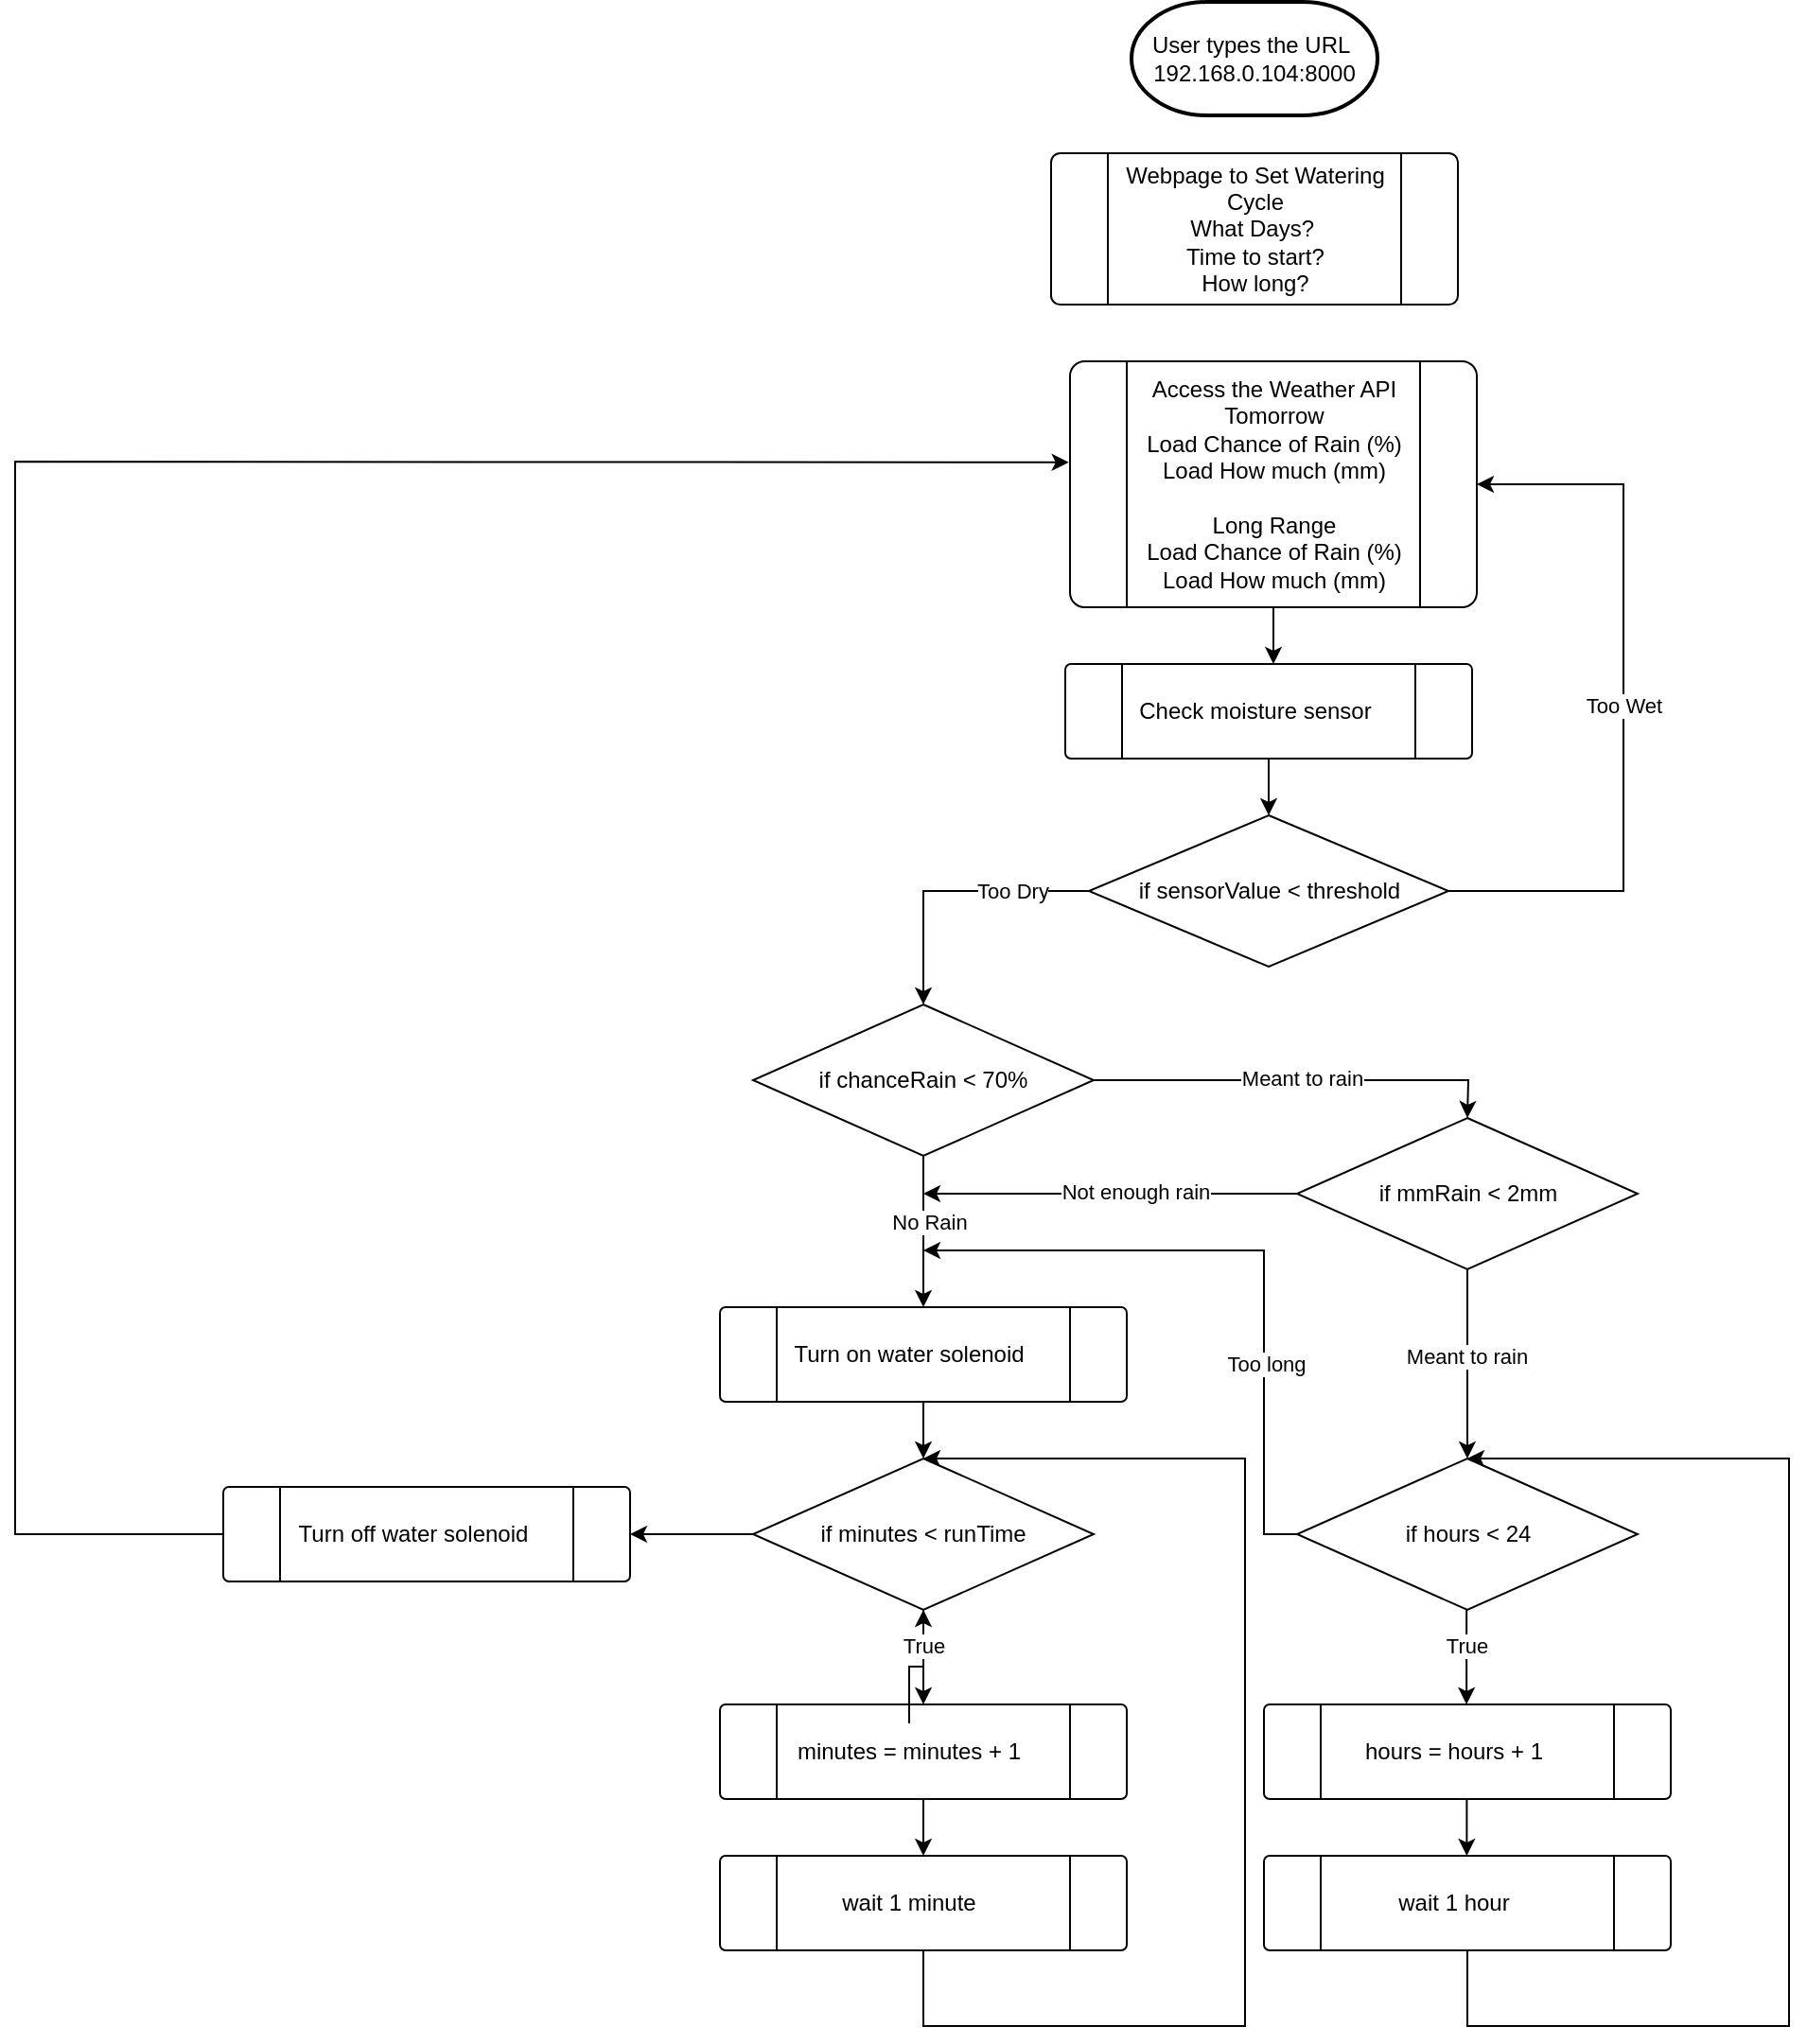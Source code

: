 <mxfile version="24.7.7">
  <diagram name="Page-1" id="6ULIpakHsoLKxna_fnID">
    <mxGraphModel dx="2687" dy="951" grid="1" gridSize="10" guides="1" tooltips="1" connect="1" arrows="1" fold="1" page="1" pageScale="1" pageWidth="850" pageHeight="1100" math="0" shadow="0">
      <root>
        <mxCell id="0" />
        <mxCell id="1" parent="0" />
        <mxCell id="3KwGl_DgkvQ3R0QmnAbl-1" value="User types the&amp;nbsp;&lt;span style=&quot;background-color: initial;&quot;&gt;URL&amp;nbsp;&lt;/span&gt;&lt;div&gt;192.168.0.104:8000&lt;/div&gt;" style="strokeWidth=2;html=1;shape=mxgraph.flowchart.terminator;whiteSpace=wrap;" vertex="1" parent="1">
          <mxGeometry x="370" y="290" width="130" height="60" as="geometry" />
        </mxCell>
        <mxCell id="3KwGl_DgkvQ3R0QmnAbl-2" value="" style="verticalLabelPosition=bottom;verticalAlign=top;html=1;shape=process;whiteSpace=wrap;rounded=1;size=0.14;arcSize=6;" vertex="1" parent="1">
          <mxGeometry x="327.5" y="370" width="215" height="80" as="geometry" />
        </mxCell>
        <mxCell id="3KwGl_DgkvQ3R0QmnAbl-3" value="Webpage to Set Watering Cycle&lt;div&gt;What Days?&amp;nbsp;&lt;/div&gt;&lt;div&gt;Time to start?&lt;/div&gt;&lt;div&gt;How long?&lt;/div&gt;" style="text;html=1;align=center;verticalAlign=middle;whiteSpace=wrap;rounded=0;" vertex="1" parent="1">
          <mxGeometry x="362.5" y="395" width="145" height="30" as="geometry" />
        </mxCell>
        <mxCell id="3KwGl_DgkvQ3R0QmnAbl-4" value="" style="verticalLabelPosition=bottom;verticalAlign=top;html=1;shape=process;whiteSpace=wrap;rounded=1;size=0.14;arcSize=6;" vertex="1" parent="1">
          <mxGeometry x="152.5" y="980" width="215" height="50" as="geometry" />
        </mxCell>
        <mxCell id="3KwGl_DgkvQ3R0QmnAbl-5" value="&lt;div&gt;Access the Weather API&lt;/div&gt;&lt;div&gt;Tomorrow&lt;/div&gt;Load Chance of Rain (%)&lt;div&gt;Load How much (mm)&lt;/div&gt;&lt;div&gt;&lt;br&gt;&lt;/div&gt;&lt;div&gt;Long Range&lt;/div&gt;&lt;div&gt;Load Chance of Rain (%)&lt;div&gt;Load How much (mm)&lt;/div&gt;&lt;/div&gt;" style="text;html=1;align=center;verticalAlign=middle;whiteSpace=wrap;rounded=0;" vertex="1" parent="1">
          <mxGeometry x="362.5" y="520" width="145" height="30" as="geometry" />
        </mxCell>
        <mxCell id="3KwGl_DgkvQ3R0QmnAbl-6" value="" style="verticalLabelPosition=bottom;verticalAlign=top;html=1;shape=process;whiteSpace=wrap;rounded=1;size=0.14;arcSize=6;" vertex="1" parent="1">
          <mxGeometry x="337.5" y="480" width="215" height="130" as="geometry" />
        </mxCell>
        <mxCell id="3KwGl_DgkvQ3R0QmnAbl-7" value="&lt;div&gt;Access the Weather API&lt;/div&gt;&lt;div&gt;Tomorrow&lt;/div&gt;Load Chance of Rain (%)&lt;div&gt;Load How much (mm)&lt;/div&gt;&lt;div&gt;&lt;br&gt;&lt;/div&gt;&lt;div&gt;Long Range&lt;/div&gt;&lt;div&gt;Load Chance of Rain (%)&lt;div&gt;Load How much (mm)&lt;/div&gt;&lt;/div&gt;" style="text;html=1;align=center;verticalAlign=middle;whiteSpace=wrap;rounded=0;" vertex="1" parent="1">
          <mxGeometry x="372.5" y="530" width="145" height="30" as="geometry" />
        </mxCell>
        <mxCell id="3KwGl_DgkvQ3R0QmnAbl-8" value="&lt;div&gt;Turn on water solenoid&lt;/div&gt;" style="text;html=1;align=center;verticalAlign=middle;whiteSpace=wrap;rounded=0;" vertex="1" parent="1">
          <mxGeometry x="180" y="990" width="145" height="30" as="geometry" />
        </mxCell>
        <mxCell id="3KwGl_DgkvQ3R0QmnAbl-9" value="if sensorValue &amp;lt; threshold" style="rhombus;whiteSpace=wrap;html=1;" vertex="1" parent="1">
          <mxGeometry x="347.5" y="720" width="190" height="80" as="geometry" />
        </mxCell>
        <mxCell id="3KwGl_DgkvQ3R0QmnAbl-10" value="if chanceRain &amp;lt; 70%" style="rhombus;whiteSpace=wrap;html=1;" vertex="1" parent="1">
          <mxGeometry x="170" y="820" width="180" height="80" as="geometry" />
        </mxCell>
        <mxCell id="3KwGl_DgkvQ3R0QmnAbl-11" value="" style="endArrow=classic;html=1;rounded=0;exitX=0;exitY=0.5;exitDx=0;exitDy=0;entryX=0.5;entryY=0;entryDx=0;entryDy=0;" edge="1" parent="1" source="3KwGl_DgkvQ3R0QmnAbl-9" target="3KwGl_DgkvQ3R0QmnAbl-10">
          <mxGeometry width="50" height="50" relative="1" as="geometry">
            <mxPoint x="400" y="770" as="sourcePoint" />
            <mxPoint x="450" y="720" as="targetPoint" />
            <Array as="points">
              <mxPoint x="260" y="760" />
            </Array>
          </mxGeometry>
        </mxCell>
        <mxCell id="3KwGl_DgkvQ3R0QmnAbl-12" value="Too Dry" style="edgeLabel;html=1;align=center;verticalAlign=middle;resizable=0;points=[];" vertex="1" connectable="0" parent="3KwGl_DgkvQ3R0QmnAbl-11">
          <mxGeometry x="-0.441" relative="1" as="geometry">
            <mxPoint as="offset" />
          </mxGeometry>
        </mxCell>
        <mxCell id="3KwGl_DgkvQ3R0QmnAbl-13" value="" style="endArrow=classic;html=1;rounded=0;exitX=0.5;exitY=1;exitDx=0;exitDy=0;entryX=0.5;entryY=0;entryDx=0;entryDy=0;" edge="1" parent="1" source="3KwGl_DgkvQ3R0QmnAbl-10" target="3KwGl_DgkvQ3R0QmnAbl-4">
          <mxGeometry width="50" height="50" relative="1" as="geometry">
            <mxPoint x="400" y="840" as="sourcePoint" />
            <mxPoint x="450" y="790" as="targetPoint" />
          </mxGeometry>
        </mxCell>
        <mxCell id="3KwGl_DgkvQ3R0QmnAbl-34" value="No Rain" style="edgeLabel;html=1;align=center;verticalAlign=middle;resizable=0;points=[];" vertex="1" connectable="0" parent="3KwGl_DgkvQ3R0QmnAbl-13">
          <mxGeometry x="-0.142" y="3" relative="1" as="geometry">
            <mxPoint as="offset" />
          </mxGeometry>
        </mxCell>
        <mxCell id="3KwGl_DgkvQ3R0QmnAbl-14" value="" style="verticalLabelPosition=bottom;verticalAlign=top;html=1;shape=process;whiteSpace=wrap;rounded=1;size=0.14;arcSize=6;" vertex="1" parent="1">
          <mxGeometry x="335" y="640" width="215" height="50" as="geometry" />
        </mxCell>
        <mxCell id="3KwGl_DgkvQ3R0QmnAbl-15" value="&lt;div&gt;Check moisture sensor&lt;/div&gt;" style="text;html=1;align=center;verticalAlign=middle;whiteSpace=wrap;rounded=0;" vertex="1" parent="1">
          <mxGeometry x="362.5" y="650" width="145" height="30" as="geometry" />
        </mxCell>
        <mxCell id="3KwGl_DgkvQ3R0QmnAbl-16" value="" style="verticalLabelPosition=bottom;verticalAlign=top;html=1;shape=process;whiteSpace=wrap;rounded=1;size=0.14;arcSize=6;" vertex="1" parent="1">
          <mxGeometry x="152.5" y="1190" width="215" height="50" as="geometry" />
        </mxCell>
        <mxCell id="3KwGl_DgkvQ3R0QmnAbl-48" value="" style="edgeStyle=orthogonalEdgeStyle;rounded=0;orthogonalLoop=1;jettySize=auto;html=1;" edge="1" parent="1" source="3KwGl_DgkvQ3R0QmnAbl-17" target="3KwGl_DgkvQ3R0QmnAbl-18">
          <mxGeometry relative="1" as="geometry" />
        </mxCell>
        <mxCell id="3KwGl_DgkvQ3R0QmnAbl-17" value="&lt;div&gt;minutes = minutes + 1&lt;/div&gt;" style="text;html=1;align=center;verticalAlign=middle;whiteSpace=wrap;rounded=0;" vertex="1" parent="1">
          <mxGeometry x="180" y="1200" width="145" height="30" as="geometry" />
        </mxCell>
        <mxCell id="3KwGl_DgkvQ3R0QmnAbl-18" value="if minutes &amp;lt; runTime" style="rhombus;whiteSpace=wrap;html=1;" vertex="1" parent="1">
          <mxGeometry x="170" y="1060" width="180" height="80" as="geometry" />
        </mxCell>
        <mxCell id="3KwGl_DgkvQ3R0QmnAbl-19" value="" style="endArrow=classic;html=1;rounded=0;exitX=0.5;exitY=1;exitDx=0;exitDy=0;entryX=0.5;entryY=0;entryDx=0;entryDy=0;" edge="1" parent="1" source="3KwGl_DgkvQ3R0QmnAbl-18" target="3KwGl_DgkvQ3R0QmnAbl-16">
          <mxGeometry width="50" height="50" relative="1" as="geometry">
            <mxPoint x="400" y="1080" as="sourcePoint" />
            <mxPoint x="450" y="1030" as="targetPoint" />
          </mxGeometry>
        </mxCell>
        <mxCell id="3KwGl_DgkvQ3R0QmnAbl-25" value="True" style="edgeLabel;html=1;align=center;verticalAlign=middle;resizable=0;points=[];" vertex="1" connectable="0" parent="3KwGl_DgkvQ3R0QmnAbl-19">
          <mxGeometry x="-0.233" relative="1" as="geometry">
            <mxPoint as="offset" />
          </mxGeometry>
        </mxCell>
        <mxCell id="3KwGl_DgkvQ3R0QmnAbl-20" value="" style="endArrow=classic;html=1;rounded=0;exitX=0.5;exitY=1;exitDx=0;exitDy=0;entryX=0.5;entryY=0;entryDx=0;entryDy=0;" edge="1" parent="1" source="3KwGl_DgkvQ3R0QmnAbl-4" target="3KwGl_DgkvQ3R0QmnAbl-18">
          <mxGeometry width="50" height="50" relative="1" as="geometry">
            <mxPoint x="400" y="1010" as="sourcePoint" />
            <mxPoint x="450" y="960" as="targetPoint" />
          </mxGeometry>
        </mxCell>
        <mxCell id="3KwGl_DgkvQ3R0QmnAbl-21" value="" style="verticalLabelPosition=bottom;verticalAlign=top;html=1;shape=process;whiteSpace=wrap;rounded=1;size=0.14;arcSize=6;" vertex="1" parent="1">
          <mxGeometry x="152.5" y="1270" width="215" height="50" as="geometry" />
        </mxCell>
        <mxCell id="3KwGl_DgkvQ3R0QmnAbl-22" value="wait 1 minute" style="text;html=1;align=center;verticalAlign=middle;whiteSpace=wrap;rounded=0;" vertex="1" parent="1">
          <mxGeometry x="180" y="1280" width="145" height="30" as="geometry" />
        </mxCell>
        <mxCell id="3KwGl_DgkvQ3R0QmnAbl-23" value="" style="endArrow=classic;html=1;rounded=0;exitX=0.5;exitY=1;exitDx=0;exitDy=0;entryX=0.5;entryY=0;entryDx=0;entryDy=0;" edge="1" parent="1" source="3KwGl_DgkvQ3R0QmnAbl-16" target="3KwGl_DgkvQ3R0QmnAbl-21">
          <mxGeometry width="50" height="50" relative="1" as="geometry">
            <mxPoint x="400" y="1170" as="sourcePoint" />
            <mxPoint x="260" y="1260" as="targetPoint" />
          </mxGeometry>
        </mxCell>
        <mxCell id="3KwGl_DgkvQ3R0QmnAbl-24" value="" style="endArrow=classic;html=1;rounded=0;exitX=0.5;exitY=1;exitDx=0;exitDy=0;entryX=0.5;entryY=0;entryDx=0;entryDy=0;" edge="1" parent="1" source="3KwGl_DgkvQ3R0QmnAbl-21" target="3KwGl_DgkvQ3R0QmnAbl-18">
          <mxGeometry width="50" height="50" relative="1" as="geometry">
            <mxPoint x="400" y="1170" as="sourcePoint" />
            <mxPoint x="260" y="1360" as="targetPoint" />
            <Array as="points">
              <mxPoint x="260" y="1360" />
              <mxPoint x="430" y="1360" />
              <mxPoint x="430" y="1060" />
            </Array>
          </mxGeometry>
        </mxCell>
        <mxCell id="3KwGl_DgkvQ3R0QmnAbl-26" value="" style="verticalLabelPosition=bottom;verticalAlign=top;html=1;shape=process;whiteSpace=wrap;rounded=1;size=0.14;arcSize=6;" vertex="1" parent="1">
          <mxGeometry x="-110" y="1075" width="215" height="50" as="geometry" />
        </mxCell>
        <mxCell id="3KwGl_DgkvQ3R0QmnAbl-27" value="&lt;div&gt;Turn off water solenoid&lt;/div&gt;" style="text;html=1;align=center;verticalAlign=middle;whiteSpace=wrap;rounded=0;" vertex="1" parent="1">
          <mxGeometry x="-82.5" y="1085" width="145" height="30" as="geometry" />
        </mxCell>
        <mxCell id="3KwGl_DgkvQ3R0QmnAbl-28" value="" style="endArrow=classic;html=1;rounded=0;exitX=0;exitY=0.5;exitDx=0;exitDy=0;entryX=1;entryY=0.5;entryDx=0;entryDy=0;" edge="1" parent="1" source="3KwGl_DgkvQ3R0QmnAbl-18" target="3KwGl_DgkvQ3R0QmnAbl-26">
          <mxGeometry width="50" height="50" relative="1" as="geometry">
            <mxPoint x="190" y="1170" as="sourcePoint" />
            <mxPoint x="240" y="1120" as="targetPoint" />
          </mxGeometry>
        </mxCell>
        <mxCell id="3KwGl_DgkvQ3R0QmnAbl-29" value="" style="endArrow=classic;html=1;rounded=0;exitX=0;exitY=0.5;exitDx=0;exitDy=0;entryX=-0.003;entryY=0.411;entryDx=0;entryDy=0;entryPerimeter=0;" edge="1" parent="1" source="3KwGl_DgkvQ3R0QmnAbl-26" target="3KwGl_DgkvQ3R0QmnAbl-6">
          <mxGeometry width="50" height="50" relative="1" as="geometry">
            <mxPoint x="190" y="950" as="sourcePoint" />
            <mxPoint x="240" y="900" as="targetPoint" />
            <Array as="points">
              <mxPoint x="-220" y="1100" />
              <mxPoint x="-220" y="533" />
            </Array>
          </mxGeometry>
        </mxCell>
        <mxCell id="3KwGl_DgkvQ3R0QmnAbl-30" value="" style="endArrow=classic;html=1;rounded=0;exitX=0.5;exitY=1;exitDx=0;exitDy=0;" edge="1" parent="1" source="3KwGl_DgkvQ3R0QmnAbl-6">
          <mxGeometry width="50" height="50" relative="1" as="geometry">
            <mxPoint x="370" y="950" as="sourcePoint" />
            <mxPoint x="445" y="640" as="targetPoint" />
          </mxGeometry>
        </mxCell>
        <mxCell id="3KwGl_DgkvQ3R0QmnAbl-31" value="" style="endArrow=classic;html=1;rounded=0;exitX=0.5;exitY=1;exitDx=0;exitDy=0;entryX=0.5;entryY=0;entryDx=0;entryDy=0;" edge="1" parent="1" source="3KwGl_DgkvQ3R0QmnAbl-14" target="3KwGl_DgkvQ3R0QmnAbl-9">
          <mxGeometry width="50" height="50" relative="1" as="geometry">
            <mxPoint x="370" y="950" as="sourcePoint" />
            <mxPoint x="420" y="900" as="targetPoint" />
          </mxGeometry>
        </mxCell>
        <mxCell id="3KwGl_DgkvQ3R0QmnAbl-32" value="" style="endArrow=classic;html=1;rounded=0;exitX=1;exitY=0.5;exitDx=0;exitDy=0;entryX=1;entryY=0.5;entryDx=0;entryDy=0;" edge="1" parent="1" source="3KwGl_DgkvQ3R0QmnAbl-9" target="3KwGl_DgkvQ3R0QmnAbl-6">
          <mxGeometry width="50" height="50" relative="1" as="geometry">
            <mxPoint x="370" y="740" as="sourcePoint" />
            <mxPoint x="650" y="760" as="targetPoint" />
            <Array as="points">
              <mxPoint x="630" y="760" />
              <mxPoint x="630" y="545" />
            </Array>
          </mxGeometry>
        </mxCell>
        <mxCell id="3KwGl_DgkvQ3R0QmnAbl-33" value="Too Wet" style="edgeLabel;html=1;align=center;verticalAlign=middle;resizable=0;points=[];" vertex="1" connectable="0" parent="3KwGl_DgkvQ3R0QmnAbl-32">
          <mxGeometry x="-0.01" relative="1" as="geometry">
            <mxPoint as="offset" />
          </mxGeometry>
        </mxCell>
        <mxCell id="3KwGl_DgkvQ3R0QmnAbl-35" value="" style="endArrow=classic;html=1;rounded=0;exitX=1;exitY=0.5;exitDx=0;exitDy=0;entryX=0.5;entryY=0;entryDx=0;entryDy=0;" edge="1" parent="1" source="3KwGl_DgkvQ3R0QmnAbl-10" target="3KwGl_DgkvQ3R0QmnAbl-37">
          <mxGeometry width="50" height="50" relative="1" as="geometry">
            <mxPoint x="370" y="990" as="sourcePoint" />
            <mxPoint x="450" y="860" as="targetPoint" />
            <Array as="points">
              <mxPoint x="548" y="860" />
            </Array>
          </mxGeometry>
        </mxCell>
        <mxCell id="3KwGl_DgkvQ3R0QmnAbl-36" value="Meant to rain" style="edgeLabel;html=1;align=center;verticalAlign=middle;resizable=0;points=[];" vertex="1" connectable="0" parent="3KwGl_DgkvQ3R0QmnAbl-35">
          <mxGeometry x="0.005" y="1" relative="1" as="geometry">
            <mxPoint as="offset" />
          </mxGeometry>
        </mxCell>
        <mxCell id="3KwGl_DgkvQ3R0QmnAbl-37" value="if mmRain &amp;lt; 2mm" style="rhombus;whiteSpace=wrap;html=1;" vertex="1" parent="1">
          <mxGeometry x="457.5" y="880" width="180" height="80" as="geometry" />
        </mxCell>
        <mxCell id="3KwGl_DgkvQ3R0QmnAbl-38" value="" style="endArrow=classic;html=1;rounded=0;exitX=0;exitY=0.5;exitDx=0;exitDy=0;" edge="1" parent="1" source="3KwGl_DgkvQ3R0QmnAbl-37">
          <mxGeometry width="50" height="50" relative="1" as="geometry">
            <mxPoint x="370" y="990" as="sourcePoint" />
            <mxPoint x="260" y="920" as="targetPoint" />
          </mxGeometry>
        </mxCell>
        <mxCell id="3KwGl_DgkvQ3R0QmnAbl-39" value="Not enough rain" style="edgeLabel;html=1;align=center;verticalAlign=middle;resizable=0;points=[];" vertex="1" connectable="0" parent="3KwGl_DgkvQ3R0QmnAbl-38">
          <mxGeometry x="-0.133" y="-1" relative="1" as="geometry">
            <mxPoint as="offset" />
          </mxGeometry>
        </mxCell>
        <mxCell id="3KwGl_DgkvQ3R0QmnAbl-42" value="" style="verticalLabelPosition=bottom;verticalAlign=top;html=1;shape=process;whiteSpace=wrap;rounded=1;size=0.14;arcSize=6;" vertex="1" parent="1">
          <mxGeometry x="440" y="1190" width="215" height="50" as="geometry" />
        </mxCell>
        <mxCell id="3KwGl_DgkvQ3R0QmnAbl-43" value="&lt;div&gt;hours = hours + 1&lt;/div&gt;" style="text;html=1;align=center;verticalAlign=middle;whiteSpace=wrap;rounded=0;" vertex="1" parent="1">
          <mxGeometry x="467.5" y="1200" width="145" height="30" as="geometry" />
        </mxCell>
        <mxCell id="3KwGl_DgkvQ3R0QmnAbl-44" value="if hours &amp;lt; 24" style="rhombus;whiteSpace=wrap;html=1;" vertex="1" parent="1">
          <mxGeometry x="457.5" y="1060" width="180" height="80" as="geometry" />
        </mxCell>
        <mxCell id="3KwGl_DgkvQ3R0QmnAbl-45" value="" style="verticalLabelPosition=bottom;verticalAlign=top;html=1;shape=process;whiteSpace=wrap;rounded=1;size=0.14;arcSize=6;" vertex="1" parent="1">
          <mxGeometry x="440" y="1270" width="215" height="50" as="geometry" />
        </mxCell>
        <mxCell id="3KwGl_DgkvQ3R0QmnAbl-46" value="wait 1 hour" style="text;html=1;align=center;verticalAlign=middle;whiteSpace=wrap;rounded=0;" vertex="1" parent="1">
          <mxGeometry x="467.5" y="1280" width="145" height="30" as="geometry" />
        </mxCell>
        <mxCell id="3KwGl_DgkvQ3R0QmnAbl-47" value="" style="endArrow=classic;html=1;rounded=0;exitX=0.5;exitY=1;exitDx=0;exitDy=0;entryX=0.5;entryY=0;entryDx=0;entryDy=0;" edge="1" parent="1" source="3KwGl_DgkvQ3R0QmnAbl-45" target="3KwGl_DgkvQ3R0QmnAbl-44">
          <mxGeometry width="50" height="50" relative="1" as="geometry">
            <mxPoint x="687.5" y="1170" as="sourcePoint" />
            <mxPoint x="547.5" y="1360" as="targetPoint" />
            <Array as="points">
              <mxPoint x="547.5" y="1360" />
              <mxPoint x="717.5" y="1360" />
              <mxPoint x="717.5" y="1060" />
            </Array>
          </mxGeometry>
        </mxCell>
        <mxCell id="3KwGl_DgkvQ3R0QmnAbl-49" value="" style="endArrow=classic;html=1;rounded=0;exitX=0.5;exitY=1;exitDx=0;exitDy=0;entryX=0.5;entryY=0;entryDx=0;entryDy=0;" edge="1" parent="1">
          <mxGeometry width="50" height="50" relative="1" as="geometry">
            <mxPoint x="547.07" y="1140" as="sourcePoint" />
            <mxPoint x="547.07" y="1190" as="targetPoint" />
          </mxGeometry>
        </mxCell>
        <mxCell id="3KwGl_DgkvQ3R0QmnAbl-50" value="True" style="edgeLabel;html=1;align=center;verticalAlign=middle;resizable=0;points=[];" vertex="1" connectable="0" parent="3KwGl_DgkvQ3R0QmnAbl-49">
          <mxGeometry x="-0.233" relative="1" as="geometry">
            <mxPoint as="offset" />
          </mxGeometry>
        </mxCell>
        <mxCell id="3KwGl_DgkvQ3R0QmnAbl-51" value="" style="endArrow=classic;html=1;rounded=0;exitX=0.5;exitY=1;exitDx=0;exitDy=0;entryX=0.5;entryY=0;entryDx=0;entryDy=0;" edge="1" parent="1">
          <mxGeometry width="50" height="50" relative="1" as="geometry">
            <mxPoint x="547.2" y="1240" as="sourcePoint" />
            <mxPoint x="547.2" y="1270" as="targetPoint" />
          </mxGeometry>
        </mxCell>
        <mxCell id="3KwGl_DgkvQ3R0QmnAbl-52" value="" style="endArrow=classic;html=1;rounded=0;exitX=0;exitY=0.5;exitDx=0;exitDy=0;" edge="1" parent="1" source="3KwGl_DgkvQ3R0QmnAbl-44">
          <mxGeometry width="50" height="50" relative="1" as="geometry">
            <mxPoint x="370" y="1140" as="sourcePoint" />
            <mxPoint x="260" y="950" as="targetPoint" />
            <Array as="points">
              <mxPoint x="440" y="1100" />
              <mxPoint x="440" y="950" />
            </Array>
          </mxGeometry>
        </mxCell>
        <mxCell id="3KwGl_DgkvQ3R0QmnAbl-53" value="Too long" style="edgeLabel;html=1;align=center;verticalAlign=middle;resizable=0;points=[];" vertex="1" connectable="0" parent="3KwGl_DgkvQ3R0QmnAbl-52">
          <mxGeometry x="-0.382" y="-1" relative="1" as="geometry">
            <mxPoint as="offset" />
          </mxGeometry>
        </mxCell>
        <mxCell id="3KwGl_DgkvQ3R0QmnAbl-54" value="" style="endArrow=classic;html=1;rounded=0;exitX=0.5;exitY=1;exitDx=0;exitDy=0;entryX=0.5;entryY=0;entryDx=0;entryDy=0;" edge="1" parent="1" source="3KwGl_DgkvQ3R0QmnAbl-37" target="3KwGl_DgkvQ3R0QmnAbl-44">
          <mxGeometry width="50" height="50" relative="1" as="geometry">
            <mxPoint x="370" y="1080" as="sourcePoint" />
            <mxPoint x="420" y="1030" as="targetPoint" />
          </mxGeometry>
        </mxCell>
        <mxCell id="3KwGl_DgkvQ3R0QmnAbl-55" value="Meant to rain" style="edgeLabel;html=1;align=center;verticalAlign=middle;resizable=0;points=[];" vertex="1" connectable="0" parent="3KwGl_DgkvQ3R0QmnAbl-54">
          <mxGeometry x="-0.094" y="-1" relative="1" as="geometry">
            <mxPoint as="offset" />
          </mxGeometry>
        </mxCell>
      </root>
    </mxGraphModel>
  </diagram>
</mxfile>
